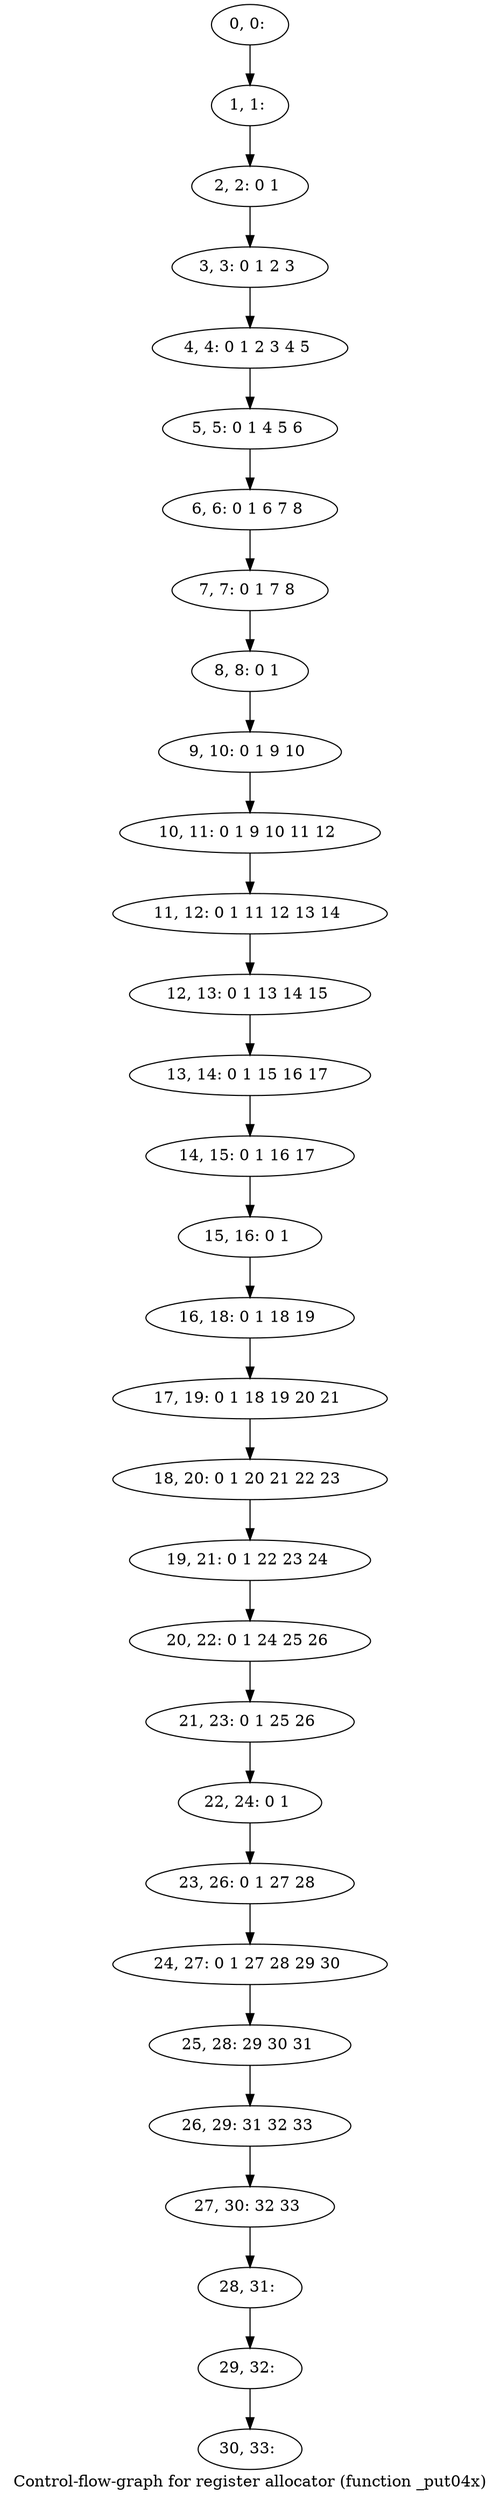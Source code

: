 digraph G {
graph [label="Control-flow-graph for register allocator (function _put04x)"]
0[label="0, 0: "];
1[label="1, 1: "];
2[label="2, 2: 0 1 "];
3[label="3, 3: 0 1 2 3 "];
4[label="4, 4: 0 1 2 3 4 5 "];
5[label="5, 5: 0 1 4 5 6 "];
6[label="6, 6: 0 1 6 7 8 "];
7[label="7, 7: 0 1 7 8 "];
8[label="8, 8: 0 1 "];
9[label="9, 10: 0 1 9 10 "];
10[label="10, 11: 0 1 9 10 11 12 "];
11[label="11, 12: 0 1 11 12 13 14 "];
12[label="12, 13: 0 1 13 14 15 "];
13[label="13, 14: 0 1 15 16 17 "];
14[label="14, 15: 0 1 16 17 "];
15[label="15, 16: 0 1 "];
16[label="16, 18: 0 1 18 19 "];
17[label="17, 19: 0 1 18 19 20 21 "];
18[label="18, 20: 0 1 20 21 22 23 "];
19[label="19, 21: 0 1 22 23 24 "];
20[label="20, 22: 0 1 24 25 26 "];
21[label="21, 23: 0 1 25 26 "];
22[label="22, 24: 0 1 "];
23[label="23, 26: 0 1 27 28 "];
24[label="24, 27: 0 1 27 28 29 30 "];
25[label="25, 28: 29 30 31 "];
26[label="26, 29: 31 32 33 "];
27[label="27, 30: 32 33 "];
28[label="28, 31: "];
29[label="29, 32: "];
30[label="30, 33: "];
0->1 ;
1->2 ;
2->3 ;
3->4 ;
4->5 ;
5->6 ;
6->7 ;
7->8 ;
8->9 ;
9->10 ;
10->11 ;
11->12 ;
12->13 ;
13->14 ;
14->15 ;
15->16 ;
16->17 ;
17->18 ;
18->19 ;
19->20 ;
20->21 ;
21->22 ;
22->23 ;
23->24 ;
24->25 ;
25->26 ;
26->27 ;
27->28 ;
28->29 ;
29->30 ;
}
